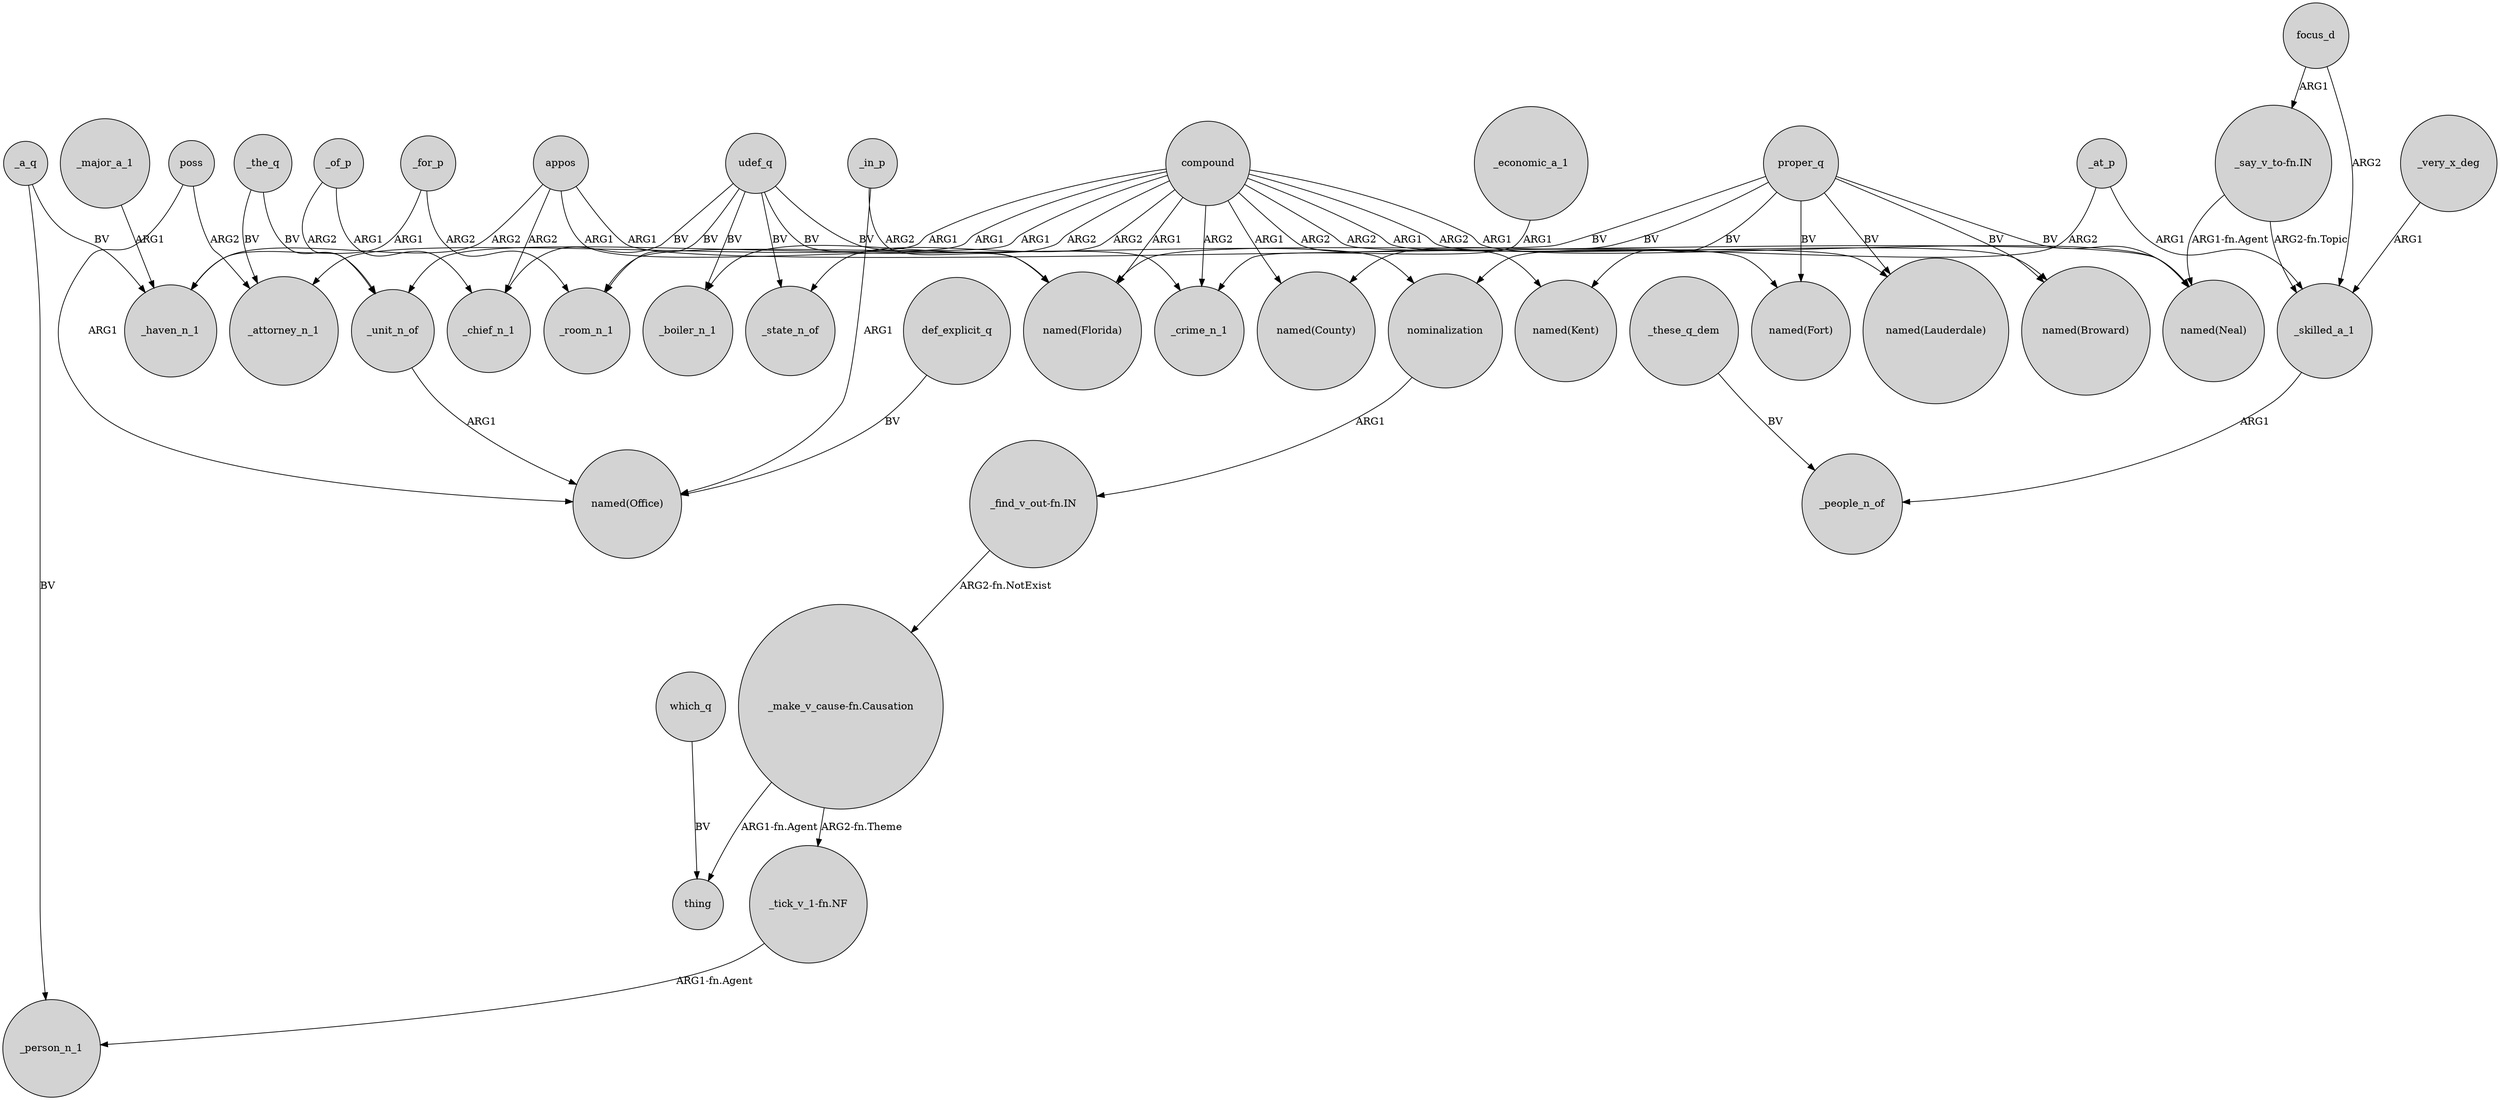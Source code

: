 digraph {
	node [shape=circle style=filled]
	"_make_v_cause-fn.Causation" -> thing [label="ARG1-fn.Agent"]
	appos -> _haven_n_1 [label=ARG2]
	udef_q -> _boiler_n_1 [label=BV]
	"_find_v_out-fn.IN" -> "_make_v_cause-fn.Causation" [label="ARG2-fn.NotExist"]
	_at_p -> _skilled_a_1 [label=ARG1]
	proper_q -> "named(Lauderdale)" [label=BV]
	compound -> _boiler_n_1 [label=ARG2]
	nominalization -> "_find_v_out-fn.IN" [label=ARG1]
	_unit_n_of -> "named(Office)" [label=ARG1]
	_a_q -> _haven_n_1 [label=BV]
	compound -> "named(Lauderdale)" [label=ARG1]
	compound -> _unit_n_of [label=ARG1]
	_these_q_dem -> _people_n_of [label=BV]
	appos -> _chief_n_1 [label=ARG2]
	_very_x_deg -> _skilled_a_1 [label=ARG1]
	_in_p -> "named(Office)" [label=ARG1]
	udef_q -> _state_n_of [label=BV]
	_a_q -> _person_n_1 [label=BV]
	proper_q -> "named(Florida)" [label=BV]
	_skilled_a_1 -> _people_n_of [label=ARG1]
	compound -> "named(Kent)" [label=ARG2]
	"_tick_v_1-fn.NF" -> _person_n_1 [label="ARG1-fn.Agent"]
	_of_p -> _unit_n_of [label=ARG2]
	compound -> _state_n_of [label=ARG2]
	proper_q -> "named(Fort)" [label=BV]
	_of_p -> _chief_n_1 [label=ARG1]
	_economic_a_1 -> _crime_n_1 [label=ARG1]
	compound -> "named(Neal)" [label=ARG1]
	poss -> "named(Office)" [label=ARG1]
	appos -> "named(Florida)" [label=ARG1]
	udef_q -> _chief_n_1 [label=BV]
	poss -> _attorney_n_1 [label=ARG2]
	focus_d -> _skilled_a_1 [label=ARG2]
	appos -> "named(Neal)" [label=ARG1]
	compound -> "named(Broward)" [label=ARG2]
	def_explicit_q -> "named(Office)" [label=BV]
	compound -> _crime_n_1 [label=ARG2]
	_for_p -> _haven_n_1 [label=ARG1]
	udef_q -> _room_n_1 [label=BV]
	udef_q -> nominalization [label=BV]
	compound -> _room_n_1 [label=ARG1]
	_at_p -> nominalization [label=ARG2]
	_in_p -> "named(Florida)" [label=ARG2]
	compound -> _attorney_n_1 [label=ARG1]
	_for_p -> _room_n_1 [label=ARG2]
	"_say_v_to-fn.IN" -> "named(Neal)" [label="ARG1-fn.Agent"]
	compound -> "named(Florida)" [label=ARG1]
	_major_a_1 -> _haven_n_1 [label=ARG1]
	proper_q -> "named(Kent)" [label=BV]
	"_say_v_to-fn.IN" -> _skilled_a_1 [label="ARG2-fn.Topic"]
	proper_q -> "named(Neal)" [label=BV]
	compound -> "named(County)" [label=ARG1]
	_the_q -> _unit_n_of [label=BV]
	udef_q -> _crime_n_1 [label=BV]
	proper_q -> "named(County)" [label=BV]
	compound -> "named(Fort)" [label=ARG2]
	"_make_v_cause-fn.Causation" -> "_tick_v_1-fn.NF" [label="ARG2-fn.Theme"]
	proper_q -> "named(Broward)" [label=BV]
	focus_d -> "_say_v_to-fn.IN" [label=ARG1]
	which_q -> thing [label=BV]
	_the_q -> _attorney_n_1 [label=BV]
}
